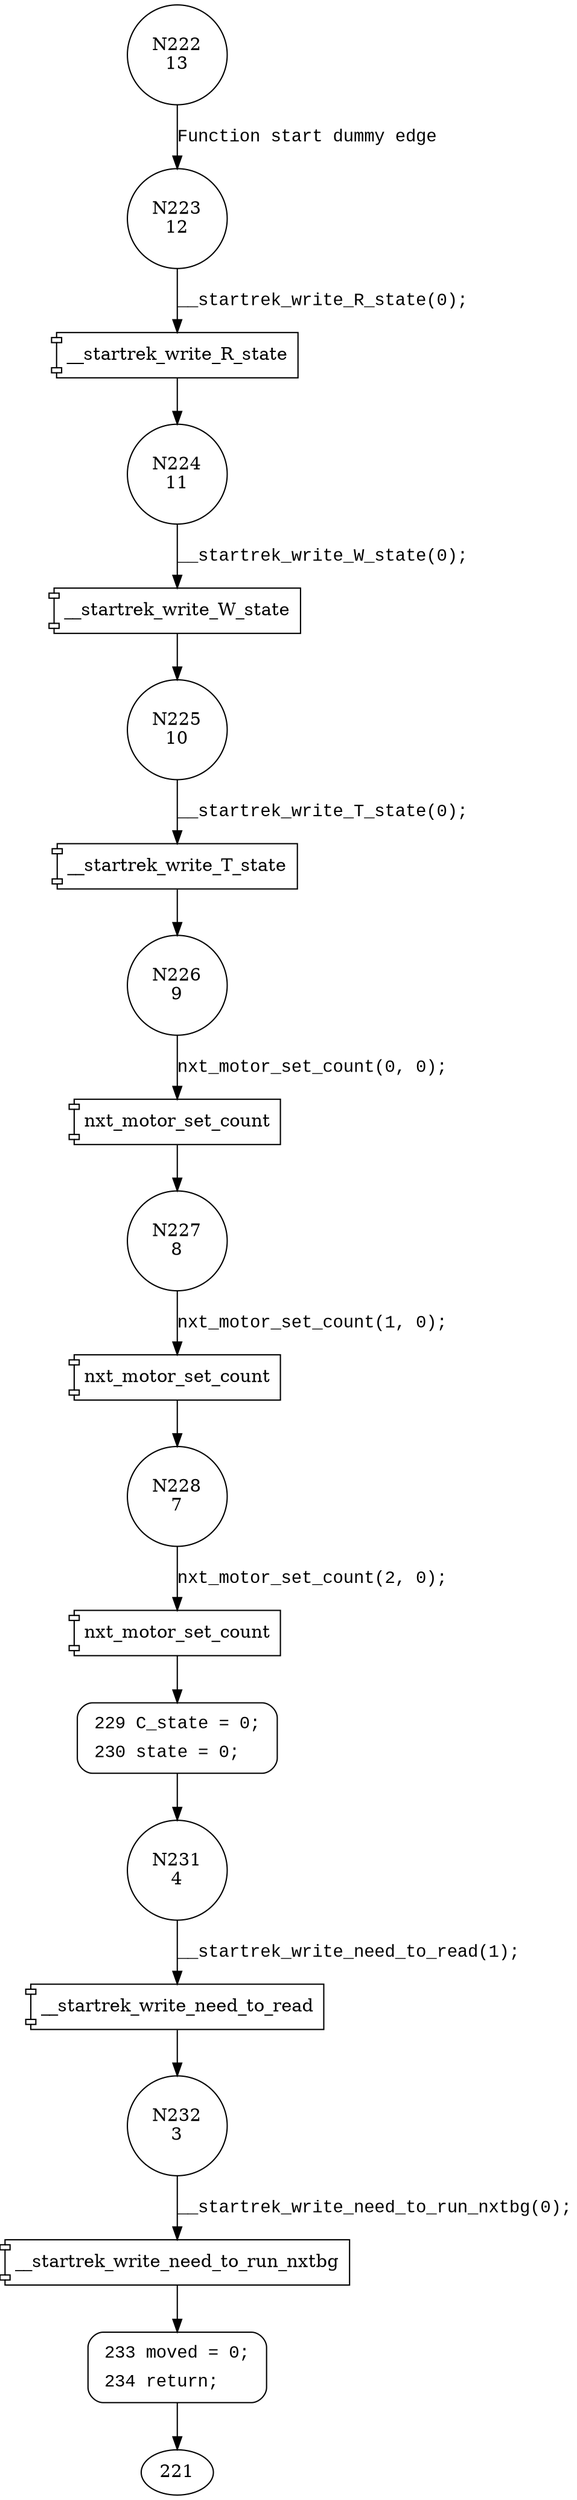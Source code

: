 digraph init {
222 [shape="circle" label="N222\n13"]
223 [shape="circle" label="N223\n12"]
224 [shape="circle" label="N224\n11"]
225 [shape="circle" label="N225\n10"]
226 [shape="circle" label="N226\n9"]
227 [shape="circle" label="N227\n8"]
228 [shape="circle" label="N228\n7"]
229 [shape="circle" label="N229\n6"]
231 [shape="circle" label="N231\n4"]
232 [shape="circle" label="N232\n3"]
233 [shape="circle" label="N233\n2"]
229 [style="filled,bold" penwidth="1" fillcolor="white" fontname="Courier New" shape="Mrecord" label=<<table border="0" cellborder="0" cellpadding="3" bgcolor="white"><tr><td align="right">229</td><td align="left">C_state = 0;</td></tr><tr><td align="right">230</td><td align="left">state = 0;</td></tr></table>>]
229 -> 231[label=""]
233 [style="filled,bold" penwidth="1" fillcolor="white" fontname="Courier New" shape="Mrecord" label=<<table border="0" cellborder="0" cellpadding="3" bgcolor="white"><tr><td align="right">233</td><td align="left">moved = 0;</td></tr><tr><td align="right">234</td><td align="left">return;</td></tr></table>>]
233 -> 221[label=""]
222 -> 223 [label="Function start dummy edge" fontname="Courier New"]
100120 [shape="component" label="__startrek_write_R_state"]
223 -> 100120 [label="__startrek_write_R_state(0);" fontname="Courier New"]
100120 -> 224 [label="" fontname="Courier New"]
100121 [shape="component" label="__startrek_write_W_state"]
224 -> 100121 [label="__startrek_write_W_state(0);" fontname="Courier New"]
100121 -> 225 [label="" fontname="Courier New"]
100122 [shape="component" label="__startrek_write_T_state"]
225 -> 100122 [label="__startrek_write_T_state(0);" fontname="Courier New"]
100122 -> 226 [label="" fontname="Courier New"]
100123 [shape="component" label="nxt_motor_set_count"]
226 -> 100123 [label="nxt_motor_set_count(0, 0);" fontname="Courier New"]
100123 -> 227 [label="" fontname="Courier New"]
100124 [shape="component" label="nxt_motor_set_count"]
227 -> 100124 [label="nxt_motor_set_count(1, 0);" fontname="Courier New"]
100124 -> 228 [label="" fontname="Courier New"]
100125 [shape="component" label="nxt_motor_set_count"]
228 -> 100125 [label="nxt_motor_set_count(2, 0);" fontname="Courier New"]
100125 -> 229 [label="" fontname="Courier New"]
100126 [shape="component" label="__startrek_write_need_to_read"]
231 -> 100126 [label="__startrek_write_need_to_read(1);" fontname="Courier New"]
100126 -> 232 [label="" fontname="Courier New"]
100127 [shape="component" label="__startrek_write_need_to_run_nxtbg"]
232 -> 100127 [label="__startrek_write_need_to_run_nxtbg(0);" fontname="Courier New"]
100127 -> 233 [label="" fontname="Courier New"]
}